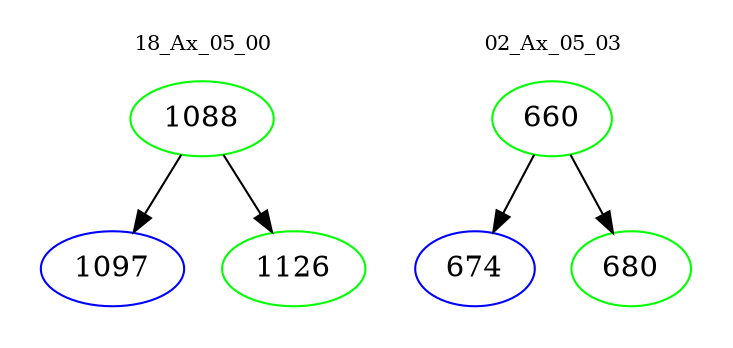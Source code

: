 digraph{
subgraph cluster_0 {
color = white
label = "18_Ax_05_00";
fontsize=10;
T0_1088 [label="1088", color="green"]
T0_1088 -> T0_1097 [color="black"]
T0_1097 [label="1097", color="blue"]
T0_1088 -> T0_1126 [color="black"]
T0_1126 [label="1126", color="green"]
}
subgraph cluster_1 {
color = white
label = "02_Ax_05_03";
fontsize=10;
T1_660 [label="660", color="green"]
T1_660 -> T1_674 [color="black"]
T1_674 [label="674", color="blue"]
T1_660 -> T1_680 [color="black"]
T1_680 [label="680", color="green"]
}
}
